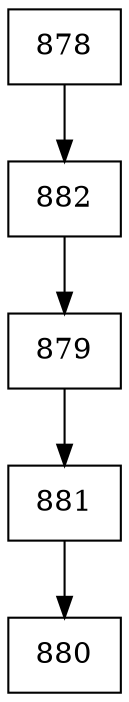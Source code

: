 digraph G {
  node [shape=record];
  node0 [label="{878}"];
  node0 -> node1;
  node1 [label="{882}"];
  node1 -> node2;
  node2 [label="{879}"];
  node2 -> node3;
  node3 [label="{881}"];
  node3 -> node4;
  node4 [label="{880}"];
}
